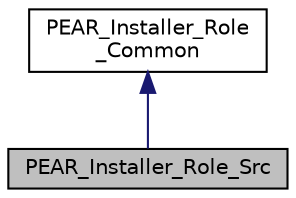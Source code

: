 digraph "PEAR_Installer_Role_Src"
{
 // LATEX_PDF_SIZE
  edge [fontname="Helvetica",fontsize="10",labelfontname="Helvetica",labelfontsize="10"];
  node [fontname="Helvetica",fontsize="10",shape=record];
  Node1 [label="PEAR_Installer_Role_Src",height=0.2,width=0.4,color="black", fillcolor="grey75", style="filled", fontcolor="black",tooltip=" "];
  Node2 -> Node1 [dir="back",color="midnightblue",fontsize="10",style="solid"];
  Node2 [label="PEAR_Installer_Role\l_Common",height=0.2,width=0.4,color="black", fillcolor="white", style="filled",URL="$classPEAR__Installer__Role__Common.html",tooltip=" "];
}
